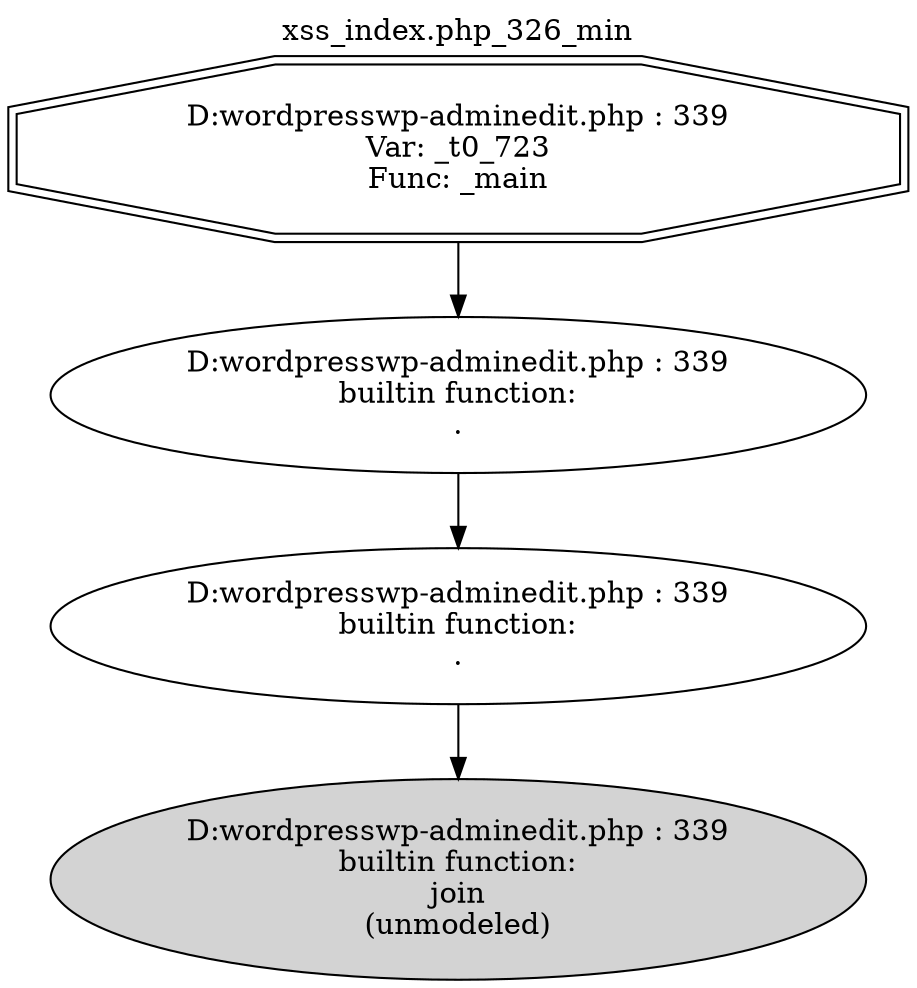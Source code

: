digraph cfg {
  label="xss_index.php_326_min";
  labelloc=t;
  n1 [shape=doubleoctagon, label="D:\wordpress\wp-admin\edit.php : 339\nVar: _t0_723\nFunc: _main\n"];
  n2 [shape=ellipse, label="D:\wordpress\wp-admin\edit.php : 339\nbuiltin function:\n.\n"];
  n3 [shape=ellipse, label="D:\wordpress\wp-admin\edit.php : 339\nbuiltin function:\n.\n"];
  n4 [shape=ellipse, label="D:\wordpress\wp-admin\edit.php : 339\nbuiltin function:\njoin\n(unmodeled)\n",style=filled];
  n1 -> n2;
  n2 -> n3;
  n3 -> n4;
}
